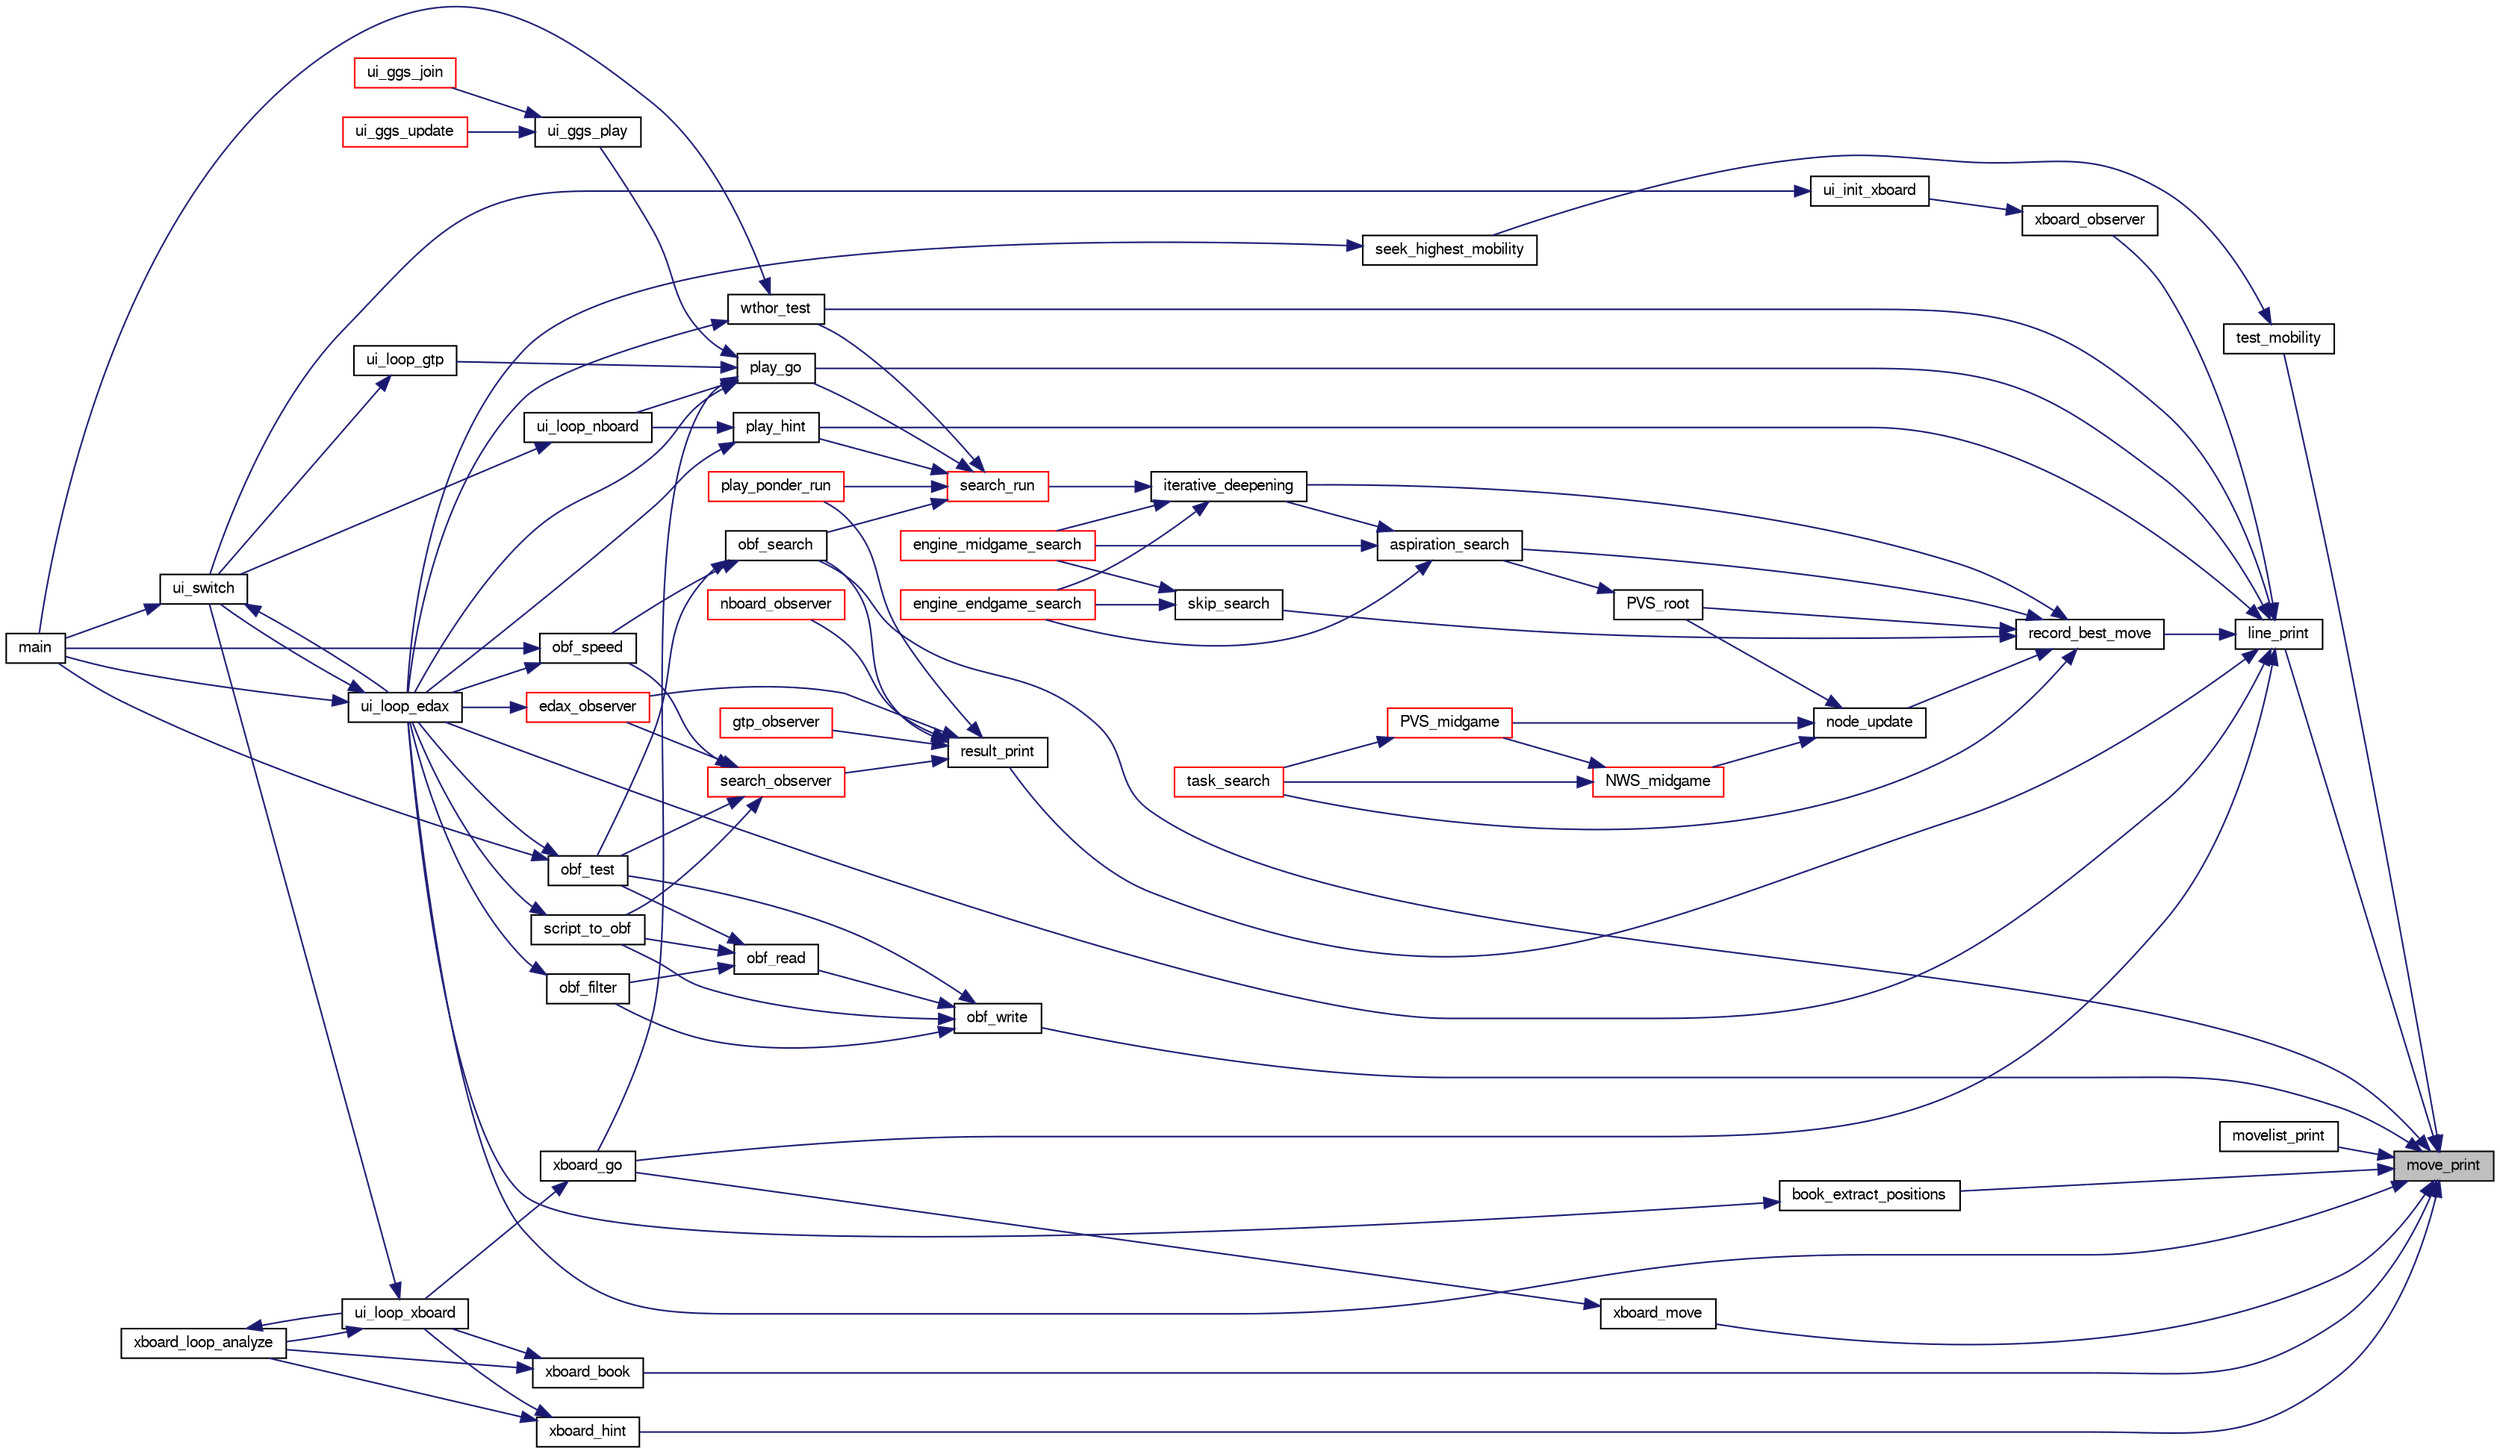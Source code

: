 digraph "move_print"
{
 // LATEX_PDF_SIZE
  bgcolor="transparent";
  edge [fontname="FreeSans",fontsize="10",labelfontname="FreeSans",labelfontsize="10"];
  node [fontname="FreeSans",fontsize="10",shape=record];
  rankdir="RL";
  Node1 [label="move_print",height=0.2,width=0.4,color="black", fillcolor="grey75", style="filled", fontcolor="black",tooltip="Print out a move."];
  Node1 -> Node2 [dir="back",color="midnightblue",fontsize="10",style="solid",fontname="FreeSans"];
  Node2 [label="book_extract_positions",height=0.2,width=0.4,color="black",URL="$book_8c.html#a0e747ea137315fed0a141a8b371c8960",tooltip="print a set of position."];
  Node2 -> Node3 [dir="back",color="midnightblue",fontsize="10",style="solid",fontname="FreeSans"];
  Node3 [label="ui_loop_edax",height=0.2,width=0.4,color="black",URL="$edax_8c.html#a2354b96c7688bae32bedb6203d672f50",tooltip="Loop event."];
  Node3 -> Node4 [dir="back",color="midnightblue",fontsize="10",style="solid",fontname="FreeSans"];
  Node4 [label="main",height=0.2,width=0.4,color="black",URL="$main_8c.html#a3c04138a5bfe5d72780bb7e82a18e627",tooltip="edax main function."];
  Node3 -> Node5 [dir="back",color="midnightblue",fontsize="10",style="solid",fontname="FreeSans"];
  Node5 [label="ui_switch",height=0.2,width=0.4,color="black",URL="$ui_8c.html#a4234d6b0fd690186ef0ec2fc2eba2d4d",tooltip="Switch between different User Interface."];
  Node5 -> Node4 [dir="back",color="midnightblue",fontsize="10",style="solid",fontname="FreeSans"];
  Node5 -> Node3 [dir="back",color="midnightblue",fontsize="10",style="solid",fontname="FreeSans"];
  Node1 -> Node6 [dir="back",color="midnightblue",fontsize="10",style="solid",fontname="FreeSans"];
  Node6 [label="line_print",height=0.2,width=0.4,color="black",URL="$move_8c.html#a0ae53ce219676b29cf33f8e7586f75a9",tooltip="Print a move sequence."];
  Node6 -> Node7 [dir="back",color="midnightblue",fontsize="10",style="solid",fontname="FreeSans"];
  Node7 [label="play_go",height=0.2,width=0.4,color="black",URL="$play_8c.html#aeba64a0b6660a04cff93da447da3f746",tooltip="Start thinking."];
  Node7 -> Node8 [dir="back",color="midnightblue",fontsize="10",style="solid",fontname="FreeSans"];
  Node8 [label="ui_ggs_play",height=0.2,width=0.4,color="black",URL="$ggs_8c.html#a55704d516945d0fc38a4aae02fca1bfe",tooltip="ui_ggs_play"];
  Node8 -> Node9 [dir="back",color="midnightblue",fontsize="10",style="solid",fontname="FreeSans"];
  Node9 [label="ui_ggs_join",height=0.2,width=0.4,color="red",URL="$ggs_8c.html#afc8b9c7d5dd5c68bdabac6790ff83aff",tooltip="ui_ggs_join"];
  Node8 -> Node11 [dir="back",color="midnightblue",fontsize="10",style="solid",fontname="FreeSans"];
  Node11 [label="ui_ggs_update",height=0.2,width=0.4,color="red",URL="$ggs_8c.html#add208abcf5430b768477f3ea02a2b139",tooltip="ui_ggs_update"];
  Node7 -> Node3 [dir="back",color="midnightblue",fontsize="10",style="solid",fontname="FreeSans"];
  Node7 -> Node12 [dir="back",color="midnightblue",fontsize="10",style="solid",fontname="FreeSans"];
  Node12 [label="ui_loop_gtp",height=0.2,width=0.4,color="black",URL="$gtp_8c.html#aa036470059be60da73acd63418093e1e",tooltip="Loop event."];
  Node12 -> Node5 [dir="back",color="midnightblue",fontsize="10",style="solid",fontname="FreeSans"];
  Node7 -> Node13 [dir="back",color="midnightblue",fontsize="10",style="solid",fontname="FreeSans"];
  Node13 [label="ui_loop_nboard",height=0.2,width=0.4,color="black",URL="$nboard_8c.html#a13ec69450a157e8cbf526b11d1a27be6",tooltip="Loop event."];
  Node13 -> Node5 [dir="back",color="midnightblue",fontsize="10",style="solid",fontname="FreeSans"];
  Node7 -> Node14 [dir="back",color="midnightblue",fontsize="10",style="solid",fontname="FreeSans"];
  Node14 [label="xboard_go",height=0.2,width=0.4,color="black",URL="$xboard_8c.html#ac3cbe43d38c75f78ef60f463f91bf3fe",tooltip=" "];
  Node14 -> Node15 [dir="back",color="midnightblue",fontsize="10",style="solid",fontname="FreeSans"];
  Node15 [label="ui_loop_xboard",height=0.2,width=0.4,color="black",URL="$ui_8h.html#af80ec70d3d08eb4c17c84d3997aaba0f",tooltip="Loop event."];
  Node15 -> Node5 [dir="back",color="midnightblue",fontsize="10",style="solid",fontname="FreeSans"];
  Node15 -> Node16 [dir="back",color="midnightblue",fontsize="10",style="solid",fontname="FreeSans"];
  Node16 [label="xboard_loop_analyze",height=0.2,width=0.4,color="black",URL="$xboard_8c.html#a6ec4f7e4a6e59e32b5eb95b566f098c8",tooltip="Analyze."];
  Node16 -> Node15 [dir="back",color="midnightblue",fontsize="10",style="solid",fontname="FreeSans"];
  Node6 -> Node17 [dir="back",color="midnightblue",fontsize="10",style="solid",fontname="FreeSans"];
  Node17 [label="play_hint",height=0.2,width=0.4,color="black",URL="$play_8c.html#a331a1824215c3c7be0241fe0e2d4da57",tooltip="Start thinking."];
  Node17 -> Node3 [dir="back",color="midnightblue",fontsize="10",style="solid",fontname="FreeSans"];
  Node17 -> Node13 [dir="back",color="midnightblue",fontsize="10",style="solid",fontname="FreeSans"];
  Node6 -> Node18 [dir="back",color="midnightblue",fontsize="10",style="solid",fontname="FreeSans"];
  Node18 [label="record_best_move",height=0.2,width=0.4,color="black",URL="$root_8c.html#ae557ecf41efe8b033969349603c765e2",tooltip="Record best move."];
  Node18 -> Node19 [dir="back",color="midnightblue",fontsize="10",style="solid",fontname="FreeSans"];
  Node19 [label="aspiration_search",height=0.2,width=0.4,color="black",URL="$root_8c.html#ad7e7acc5e26be0248b45eff34678ee3b",tooltip="Aspiration window."];
  Node19 -> Node20 [dir="back",color="midnightblue",fontsize="10",style="solid",fontname="FreeSans"];
  Node20 [label="engine_endgame_search",height=0.2,width=0.4,color="red",URL="$cassio_8c.html#a59118e647ced4f05560b431b30ad73b9",tooltip="Endgame search."];
  Node19 -> Node22 [dir="back",color="midnightblue",fontsize="10",style="solid",fontname="FreeSans"];
  Node22 [label="engine_midgame_search",height=0.2,width=0.4,color="red",URL="$cassio_8c.html#a71ebe2bfb187238a48c94edd82cb3024",tooltip="Midgame search."];
  Node19 -> Node23 [dir="back",color="midnightblue",fontsize="10",style="solid",fontname="FreeSans"];
  Node23 [label="iterative_deepening",height=0.2,width=0.4,color="black",URL="$root_8c.html#a0e77250a21e5f5d70917a5356c22f5f3",tooltip="Iterative deepening."];
  Node23 -> Node20 [dir="back",color="midnightblue",fontsize="10",style="solid",fontname="FreeSans"];
  Node23 -> Node22 [dir="back",color="midnightblue",fontsize="10",style="solid",fontname="FreeSans"];
  Node23 -> Node24 [dir="back",color="midnightblue",fontsize="10",style="solid",fontname="FreeSans"];
  Node24 [label="search_run",height=0.2,width=0.4,color="red",URL="$root_8c.html#ae8b727693fc7a90e504bd8abec158c84",tooltip="Search the bestmove of a given board."];
  Node24 -> Node33 [dir="back",color="midnightblue",fontsize="10",style="solid",fontname="FreeSans"];
  Node33 [label="obf_search",height=0.2,width=0.4,color="black",URL="$obftest_8c.html#ab9783a5ca8dc9d2b69ed9ae61945bbfb",tooltip="Analyze an OBF structure."];
  Node33 -> Node34 [dir="back",color="midnightblue",fontsize="10",style="solid",fontname="FreeSans"];
  Node34 [label="obf_speed",height=0.2,width=0.4,color="black",URL="$obftest_8c.html#a07fd9cdb993c22a9de285e054331e4e4",tooltip="Test edax speed by running for at least 1 minutes on problems deeper and deeper."];
  Node34 -> Node4 [dir="back",color="midnightblue",fontsize="10",style="solid",fontname="FreeSans"];
  Node34 -> Node3 [dir="back",color="midnightblue",fontsize="10",style="solid",fontname="FreeSans"];
  Node33 -> Node35 [dir="back",color="midnightblue",fontsize="10",style="solid",fontname="FreeSans"];
  Node35 [label="obf_test",height=0.2,width=0.4,color="black",URL="$obftest_8c.html#af8974909ba686b74a0620bdcc7ef5f81",tooltip="Test an OBF file."];
  Node35 -> Node4 [dir="back",color="midnightblue",fontsize="10",style="solid",fontname="FreeSans"];
  Node35 -> Node3 [dir="back",color="midnightblue",fontsize="10",style="solid",fontname="FreeSans"];
  Node24 -> Node7 [dir="back",color="midnightblue",fontsize="10",style="solid",fontname="FreeSans"];
  Node24 -> Node17 [dir="back",color="midnightblue",fontsize="10",style="solid",fontname="FreeSans"];
  Node24 -> Node38 [dir="back",color="midnightblue",fontsize="10",style="solid",fontname="FreeSans"];
  Node38 [label="play_ponder_run",height=0.2,width=0.4,color="red",URL="$play_8c.html#a6a826d8e8634b46e269daeed05de785c",tooltip="do ponderation."];
  Node24 -> Node28 [dir="back",color="midnightblue",fontsize="10",style="solid",fontname="FreeSans"];
  Node28 [label="wthor_test",height=0.2,width=0.4,color="black",URL="$base_8c.html#acd4aaf9717e79148da6c763b1c022016",tooltip="Test Search with a wthor base."];
  Node28 -> Node4 [dir="back",color="midnightblue",fontsize="10",style="solid",fontname="FreeSans"];
  Node28 -> Node3 [dir="back",color="midnightblue",fontsize="10",style="solid",fontname="FreeSans"];
  Node18 -> Node23 [dir="back",color="midnightblue",fontsize="10",style="solid",fontname="FreeSans"];
  Node18 -> Node68 [dir="back",color="midnightblue",fontsize="10",style="solid",fontname="FreeSans"];
  Node68 [label="node_update",height=0.2,width=0.4,color="black",URL="$ybwc_8c.html#aaa3720f7191596fadf637ee6fddc8666",tooltip="Update a node."];
  Node68 -> Node69 [dir="back",color="midnightblue",fontsize="10",style="solid",fontname="FreeSans"];
  Node69 [label="NWS_midgame",height=0.2,width=0.4,color="red",URL="$midgame_8c.html#a124e89d53abb00ee28a9f3135b5682dc",tooltip="Evaluate a midgame position with a Null Window Search algorithm."];
  Node69 -> Node70 [dir="back",color="midnightblue",fontsize="10",style="solid",fontname="FreeSans"];
  Node70 [label="PVS_midgame",height=0.2,width=0.4,color="red",URL="$midgame_8c.html#a356424012da8237d13afb64450c0fb33",tooltip="Evaluate a position with a deep Principal Variation Search algorithm."];
  Node70 -> Node73 [dir="back",color="midnightblue",fontsize="10",style="solid",fontname="FreeSans"];
  Node73 [label="task_search",height=0.2,width=0.4,color="red",URL="$ybwc_8c.html#aaa4fc1461e78cd5569318f9e19399e50",tooltip="A parallel search within a Task structure."];
  Node69 -> Node73 [dir="back",color="midnightblue",fontsize="10",style="solid",fontname="FreeSans"];
  Node68 -> Node70 [dir="back",color="midnightblue",fontsize="10",style="solid",fontname="FreeSans"];
  Node68 -> Node72 [dir="back",color="midnightblue",fontsize="10",style="solid",fontname="FreeSans"];
  Node72 [label="PVS_root",height=0.2,width=0.4,color="black",URL="$root_8c.html#a1367650ce57b9632f862da187074edb7",tooltip="Principal Variation Search algorithm at the root of the tree."];
  Node72 -> Node19 [dir="back",color="midnightblue",fontsize="10",style="solid",fontname="FreeSans"];
  Node18 -> Node72 [dir="back",color="midnightblue",fontsize="10",style="solid",fontname="FreeSans"];
  Node18 -> Node84 [dir="back",color="midnightblue",fontsize="10",style="solid",fontname="FreeSans"];
  Node84 [label="skip_search",height=0.2,width=0.4,color="black",URL="$cassio_8c.html#a9d4678777a6a7d2828934b2c8f0dc182",tooltip="Check if a search has already been done here."];
  Node84 -> Node20 [dir="back",color="midnightblue",fontsize="10",style="solid",fontname="FreeSans"];
  Node84 -> Node22 [dir="back",color="midnightblue",fontsize="10",style="solid",fontname="FreeSans"];
  Node18 -> Node73 [dir="back",color="midnightblue",fontsize="10",style="solid",fontname="FreeSans"];
  Node6 -> Node85 [dir="back",color="midnightblue",fontsize="10",style="solid",fontname="FreeSans"];
  Node85 [label="result_print",height=0.2,width=0.4,color="black",URL="$search_8c.html#a67ebbff0df886828d1dd767a949c7a15",tooltip="Print the current search result."];
  Node85 -> Node86 [dir="back",color="midnightblue",fontsize="10",style="solid",fontname="FreeSans"];
  Node86 [label="edax_observer",height=0.2,width=0.4,color="red",URL="$edax_8c.html#aec66b0d69d3fd45602c3d182dd24c083",tooltip="default search oberver."];
  Node86 -> Node3 [dir="back",color="midnightblue",fontsize="10",style="solid",fontname="FreeSans"];
  Node85 -> Node87 [dir="back",color="midnightblue",fontsize="10",style="solid",fontname="FreeSans"];
  Node87 [label="gtp_observer",height=0.2,width=0.4,color="red",URL="$gtp_8c.html#aa57db8fc7edea71dfeddf360163ac985",tooltip=" "];
  Node85 -> Node88 [dir="back",color="midnightblue",fontsize="10",style="solid",fontname="FreeSans"];
  Node88 [label="nboard_observer",height=0.2,width=0.4,color="red",URL="$nboard_8c.html#a0fb9b9022a8e93cb0d54d950f894288e",tooltip=" "];
  Node85 -> Node33 [dir="back",color="midnightblue",fontsize="10",style="solid",fontname="FreeSans"];
  Node85 -> Node38 [dir="back",color="midnightblue",fontsize="10",style="solid",fontname="FreeSans"];
  Node85 -> Node89 [dir="back",color="midnightblue",fontsize="10",style="solid",fontname="FreeSans"];
  Node89 [label="search_observer",height=0.2,width=0.4,color="red",URL="$search_8c.html#af9e93aeefcb80dd5aa756a4027d2e880",tooltip="default observer."];
  Node89 -> Node86 [dir="back",color="midnightblue",fontsize="10",style="solid",fontname="FreeSans"];
  Node89 -> Node34 [dir="back",color="midnightblue",fontsize="10",style="solid",fontname="FreeSans"];
  Node89 -> Node35 [dir="back",color="midnightblue",fontsize="10",style="solid",fontname="FreeSans"];
  Node89 -> Node32 [dir="back",color="midnightblue",fontsize="10",style="solid",fontname="FreeSans"];
  Node32 [label="script_to_obf",height=0.2,width=0.4,color="black",URL="$obftest_8c.html#ad1bc6f7d32d2b1775f5e91f2d2e0f8b8",tooltip="Build an OBF file from a Script file."];
  Node32 -> Node3 [dir="back",color="midnightblue",fontsize="10",style="solid",fontname="FreeSans"];
  Node6 -> Node3 [dir="back",color="midnightblue",fontsize="10",style="solid",fontname="FreeSans"];
  Node6 -> Node28 [dir="back",color="midnightblue",fontsize="10",style="solid",fontname="FreeSans"];
  Node6 -> Node14 [dir="back",color="midnightblue",fontsize="10",style="solid",fontname="FreeSans"];
  Node6 -> Node90 [dir="back",color="midnightblue",fontsize="10",style="solid",fontname="FreeSans"];
  Node90 [label="xboard_observer",height=0.2,width=0.4,color="black",URL="$xboard_8c.html#a11559dcb0010a22a03bf85d2e51158c9",tooltip="Search oberver."];
  Node90 -> Node55 [dir="back",color="midnightblue",fontsize="10",style="solid",fontname="FreeSans"];
  Node55 [label="ui_init_xboard",height=0.2,width=0.4,color="black",URL="$ui_8h.html#a5ec1cf7d2d607dd20072ae467b3c16e4",tooltip="initialize xboard protocol."];
  Node55 -> Node5 [dir="back",color="midnightblue",fontsize="10",style="solid",fontname="FreeSans"];
  Node1 -> Node91 [dir="back",color="midnightblue",fontsize="10",style="solid",fontname="FreeSans"];
  Node91 [label="movelist_print",height=0.2,width=0.4,color="black",URL="$move_8c.html#a2a4ec2463ebff6606488f5874cbe0864",tooltip="Print out a movelist."];
  Node1 -> Node33 [dir="back",color="midnightblue",fontsize="10",style="solid",fontname="FreeSans"];
  Node1 -> Node92 [dir="back",color="midnightblue",fontsize="10",style="solid",fontname="FreeSans"];
  Node92 [label="obf_write",height=0.2,width=0.4,color="black",URL="$obftest_8c.html#a1045289ff8432fa7af781dca57c68d4c",tooltip="Write an OBF structure."];
  Node92 -> Node93 [dir="back",color="midnightblue",fontsize="10",style="solid",fontname="FreeSans"];
  Node93 [label="obf_filter",height=0.2,width=0.4,color="black",URL="$obftest_8c.html#a7782dc1dd1a76136a7220e27eb5b29c3",tooltip="Select hard position from an OBF file."];
  Node93 -> Node3 [dir="back",color="midnightblue",fontsize="10",style="solid",fontname="FreeSans"];
  Node92 -> Node94 [dir="back",color="midnightblue",fontsize="10",style="solid",fontname="FreeSans"];
  Node94 [label="obf_read",height=0.2,width=0.4,color="black",URL="$obftest_8c.html#ad0e1ab232d12c1548efa3445e9fc7051",tooltip="Read an OBF structure."];
  Node94 -> Node93 [dir="back",color="midnightblue",fontsize="10",style="solid",fontname="FreeSans"];
  Node94 -> Node35 [dir="back",color="midnightblue",fontsize="10",style="solid",fontname="FreeSans"];
  Node94 -> Node32 [dir="back",color="midnightblue",fontsize="10",style="solid",fontname="FreeSans"];
  Node92 -> Node35 [dir="back",color="midnightblue",fontsize="10",style="solid",fontname="FreeSans"];
  Node92 -> Node32 [dir="back",color="midnightblue",fontsize="10",style="solid",fontname="FreeSans"];
  Node1 -> Node95 [dir="back",color="midnightblue",fontsize="10",style="solid",fontname="FreeSans"];
  Node95 [label="test_mobility",height=0.2,width=0.4,color="black",URL="$perft_8c.html#ae7b1869bd17da35bc80e06b77687f8af",tooltip="Estimate move counts from a single game."];
  Node95 -> Node96 [dir="back",color="midnightblue",fontsize="10",style="solid",fontname="FreeSans"];
  Node96 [label="seek_highest_mobility",height=0.2,width=0.4,color="black",URL="$perft_8c.html#a877fa5c05b52d3cc5094c5ae5fda9923",tooltip="Move estimate games."];
  Node96 -> Node3 [dir="back",color="midnightblue",fontsize="10",style="solid",fontname="FreeSans"];
  Node1 -> Node3 [dir="back",color="midnightblue",fontsize="10",style="solid",fontname="FreeSans"];
  Node1 -> Node97 [dir="back",color="midnightblue",fontsize="10",style="solid",fontname="FreeSans"];
  Node97 [label="xboard_book",height=0.2,width=0.4,color="black",URL="$xboard_8c.html#a498d40e5c213c58ed6f986dbe834048b",tooltip="Send a move from the book, if available."];
  Node97 -> Node15 [dir="back",color="midnightblue",fontsize="10",style="solid",fontname="FreeSans"];
  Node97 -> Node16 [dir="back",color="midnightblue",fontsize="10",style="solid",fontname="FreeSans"];
  Node1 -> Node98 [dir="back",color="midnightblue",fontsize="10",style="solid",fontname="FreeSans"];
  Node98 [label="xboard_hint",height=0.2,width=0.4,color="black",URL="$xboard_8c.html#ae6eae2c7ca24e320195ac13aed9a0751",tooltip="Send a hint."];
  Node98 -> Node15 [dir="back",color="midnightblue",fontsize="10",style="solid",fontname="FreeSans"];
  Node98 -> Node16 [dir="back",color="midnightblue",fontsize="10",style="solid",fontname="FreeSans"];
  Node1 -> Node99 [dir="back",color="midnightblue",fontsize="10",style="solid",fontname="FreeSans"];
  Node99 [label="xboard_move",height=0.2,width=0.4,color="black",URL="$xboard_8c.html#a4343c1f2a4e1a342b3f0b0f787105498",tooltip="Send a move to xboard/winboard GUI."];
  Node99 -> Node14 [dir="back",color="midnightblue",fontsize="10",style="solid",fontname="FreeSans"];
}
